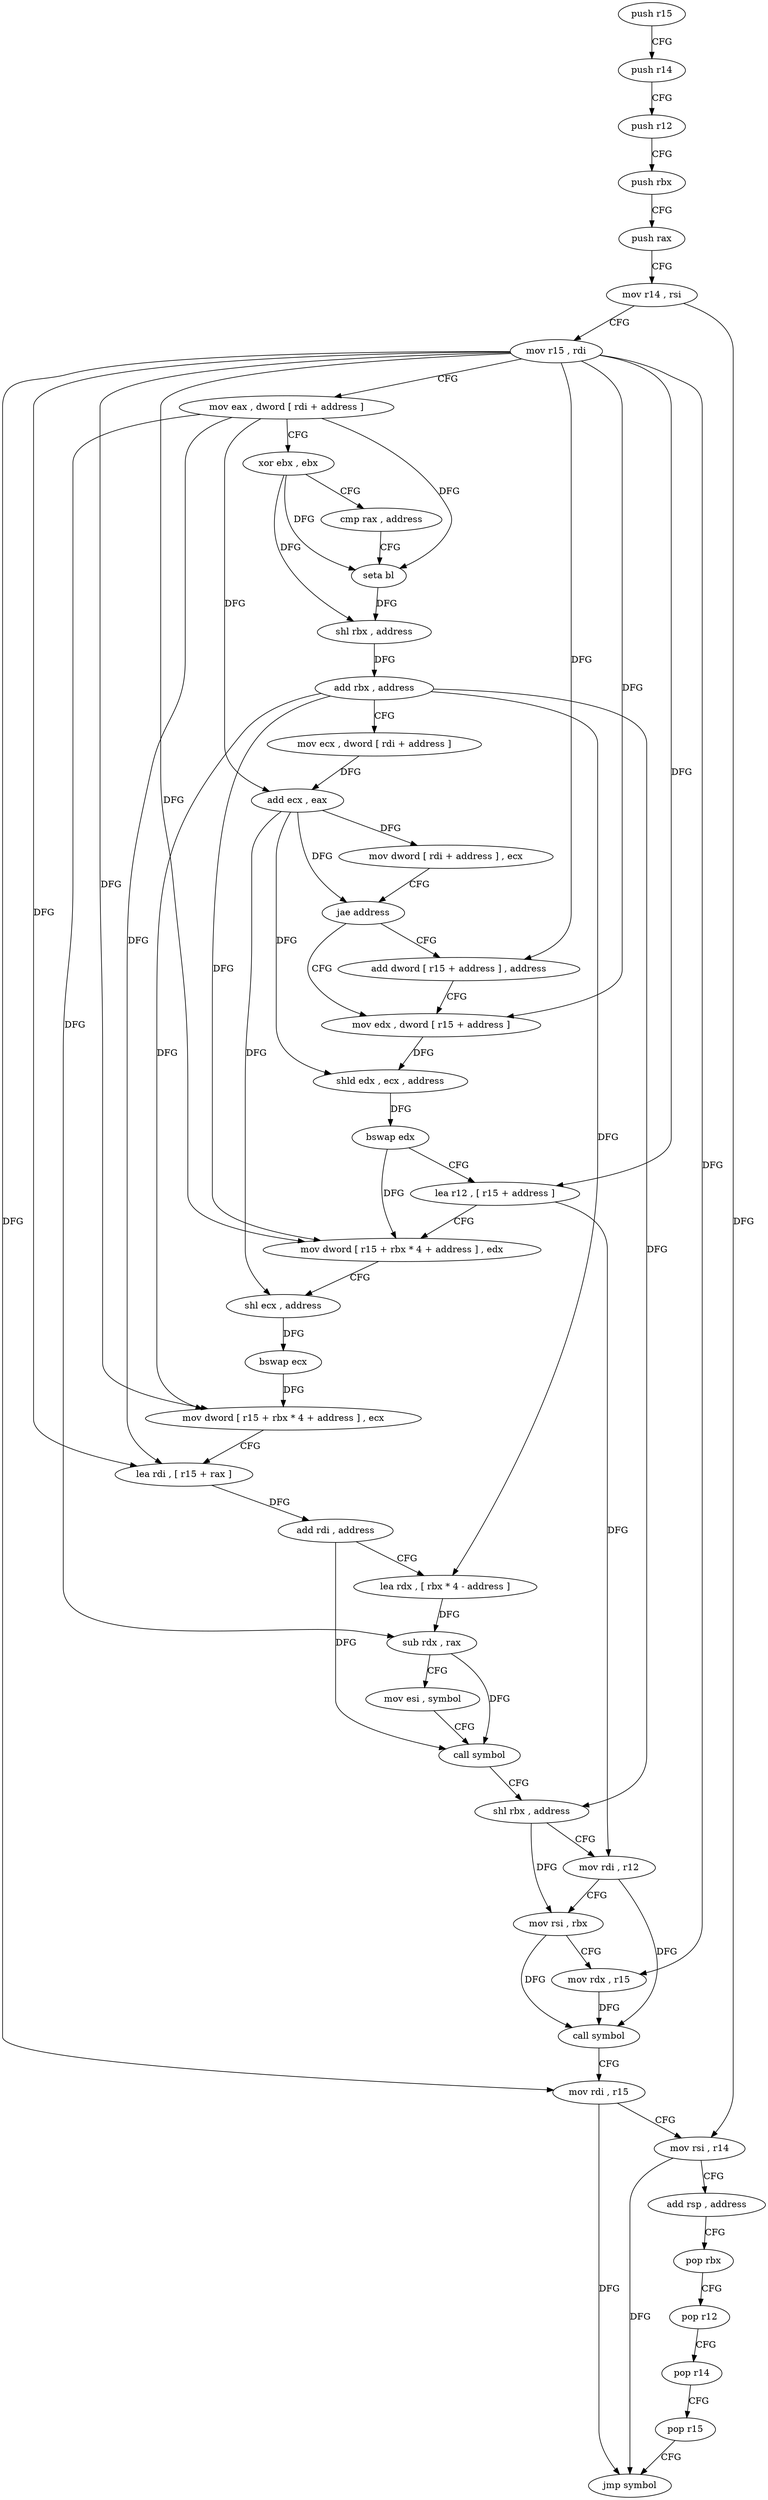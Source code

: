 digraph "func" {
"4229312" [label = "push r15" ]
"4229314" [label = "push r14" ]
"4229316" [label = "push r12" ]
"4229318" [label = "push rbx" ]
"4229319" [label = "push rax" ]
"4229320" [label = "mov r14 , rsi" ]
"4229323" [label = "mov r15 , rdi" ]
"4229326" [label = "mov eax , dword [ rdi + address ]" ]
"4229329" [label = "xor ebx , ebx" ]
"4229331" [label = "cmp rax , address" ]
"4229335" [label = "seta bl" ]
"4229338" [label = "shl rbx , address" ]
"4229342" [label = "add rbx , address" ]
"4229346" [label = "mov ecx , dword [ rdi + address ]" ]
"4229349" [label = "add ecx , eax" ]
"4229351" [label = "mov dword [ rdi + address ] , ecx" ]
"4229354" [label = "jae address" ]
"4229361" [label = "mov edx , dword [ r15 + address ]" ]
"4229356" [label = "add dword [ r15 + address ] , address" ]
"4229365" [label = "shld edx , ecx , address" ]
"4229369" [label = "bswap edx" ]
"4229371" [label = "lea r12 , [ r15 + address ]" ]
"4229375" [label = "mov dword [ r15 + rbx * 4 + address ] , edx" ]
"4229380" [label = "shl ecx , address" ]
"4229383" [label = "bswap ecx" ]
"4229385" [label = "mov dword [ r15 + rbx * 4 + address ] , ecx" ]
"4229390" [label = "lea rdi , [ r15 + rax ]" ]
"4229394" [label = "add rdi , address" ]
"4229398" [label = "lea rdx , [ rbx * 4 - address ]" ]
"4229406" [label = "sub rdx , rax" ]
"4229409" [label = "mov esi , symbol" ]
"4229414" [label = "call symbol" ]
"4229419" [label = "shl rbx , address" ]
"4229423" [label = "mov rdi , r12" ]
"4229426" [label = "mov rsi , rbx" ]
"4229429" [label = "mov rdx , r15" ]
"4229432" [label = "call symbol" ]
"4229437" [label = "mov rdi , r15" ]
"4229440" [label = "mov rsi , r14" ]
"4229443" [label = "add rsp , address" ]
"4229447" [label = "pop rbx" ]
"4229448" [label = "pop r12" ]
"4229450" [label = "pop r14" ]
"4229452" [label = "pop r15" ]
"4229454" [label = "jmp symbol" ]
"4229312" -> "4229314" [ label = "CFG" ]
"4229314" -> "4229316" [ label = "CFG" ]
"4229316" -> "4229318" [ label = "CFG" ]
"4229318" -> "4229319" [ label = "CFG" ]
"4229319" -> "4229320" [ label = "CFG" ]
"4229320" -> "4229323" [ label = "CFG" ]
"4229320" -> "4229440" [ label = "DFG" ]
"4229323" -> "4229326" [ label = "CFG" ]
"4229323" -> "4229361" [ label = "DFG" ]
"4229323" -> "4229371" [ label = "DFG" ]
"4229323" -> "4229375" [ label = "DFG" ]
"4229323" -> "4229385" [ label = "DFG" ]
"4229323" -> "4229390" [ label = "DFG" ]
"4229323" -> "4229429" [ label = "DFG" ]
"4229323" -> "4229437" [ label = "DFG" ]
"4229323" -> "4229356" [ label = "DFG" ]
"4229326" -> "4229329" [ label = "CFG" ]
"4229326" -> "4229335" [ label = "DFG" ]
"4229326" -> "4229349" [ label = "DFG" ]
"4229326" -> "4229390" [ label = "DFG" ]
"4229326" -> "4229406" [ label = "DFG" ]
"4229329" -> "4229331" [ label = "CFG" ]
"4229329" -> "4229335" [ label = "DFG" ]
"4229329" -> "4229338" [ label = "DFG" ]
"4229331" -> "4229335" [ label = "CFG" ]
"4229335" -> "4229338" [ label = "DFG" ]
"4229338" -> "4229342" [ label = "DFG" ]
"4229342" -> "4229346" [ label = "CFG" ]
"4229342" -> "4229375" [ label = "DFG" ]
"4229342" -> "4229385" [ label = "DFG" ]
"4229342" -> "4229398" [ label = "DFG" ]
"4229342" -> "4229419" [ label = "DFG" ]
"4229346" -> "4229349" [ label = "DFG" ]
"4229349" -> "4229351" [ label = "DFG" ]
"4229349" -> "4229365" [ label = "DFG" ]
"4229349" -> "4229380" [ label = "DFG" ]
"4229349" -> "4229354" [ label = "DFG" ]
"4229351" -> "4229354" [ label = "CFG" ]
"4229354" -> "4229361" [ label = "CFG" ]
"4229354" -> "4229356" [ label = "CFG" ]
"4229361" -> "4229365" [ label = "DFG" ]
"4229356" -> "4229361" [ label = "CFG" ]
"4229365" -> "4229369" [ label = "DFG" ]
"4229369" -> "4229371" [ label = "CFG" ]
"4229369" -> "4229375" [ label = "DFG" ]
"4229371" -> "4229375" [ label = "CFG" ]
"4229371" -> "4229423" [ label = "DFG" ]
"4229375" -> "4229380" [ label = "CFG" ]
"4229380" -> "4229383" [ label = "DFG" ]
"4229383" -> "4229385" [ label = "DFG" ]
"4229385" -> "4229390" [ label = "CFG" ]
"4229390" -> "4229394" [ label = "DFG" ]
"4229394" -> "4229398" [ label = "CFG" ]
"4229394" -> "4229414" [ label = "DFG" ]
"4229398" -> "4229406" [ label = "DFG" ]
"4229406" -> "4229409" [ label = "CFG" ]
"4229406" -> "4229414" [ label = "DFG" ]
"4229409" -> "4229414" [ label = "CFG" ]
"4229414" -> "4229419" [ label = "CFG" ]
"4229419" -> "4229423" [ label = "CFG" ]
"4229419" -> "4229426" [ label = "DFG" ]
"4229423" -> "4229426" [ label = "CFG" ]
"4229423" -> "4229432" [ label = "DFG" ]
"4229426" -> "4229429" [ label = "CFG" ]
"4229426" -> "4229432" [ label = "DFG" ]
"4229429" -> "4229432" [ label = "DFG" ]
"4229432" -> "4229437" [ label = "CFG" ]
"4229437" -> "4229440" [ label = "CFG" ]
"4229437" -> "4229454" [ label = "DFG" ]
"4229440" -> "4229443" [ label = "CFG" ]
"4229440" -> "4229454" [ label = "DFG" ]
"4229443" -> "4229447" [ label = "CFG" ]
"4229447" -> "4229448" [ label = "CFG" ]
"4229448" -> "4229450" [ label = "CFG" ]
"4229450" -> "4229452" [ label = "CFG" ]
"4229452" -> "4229454" [ label = "CFG" ]
}

